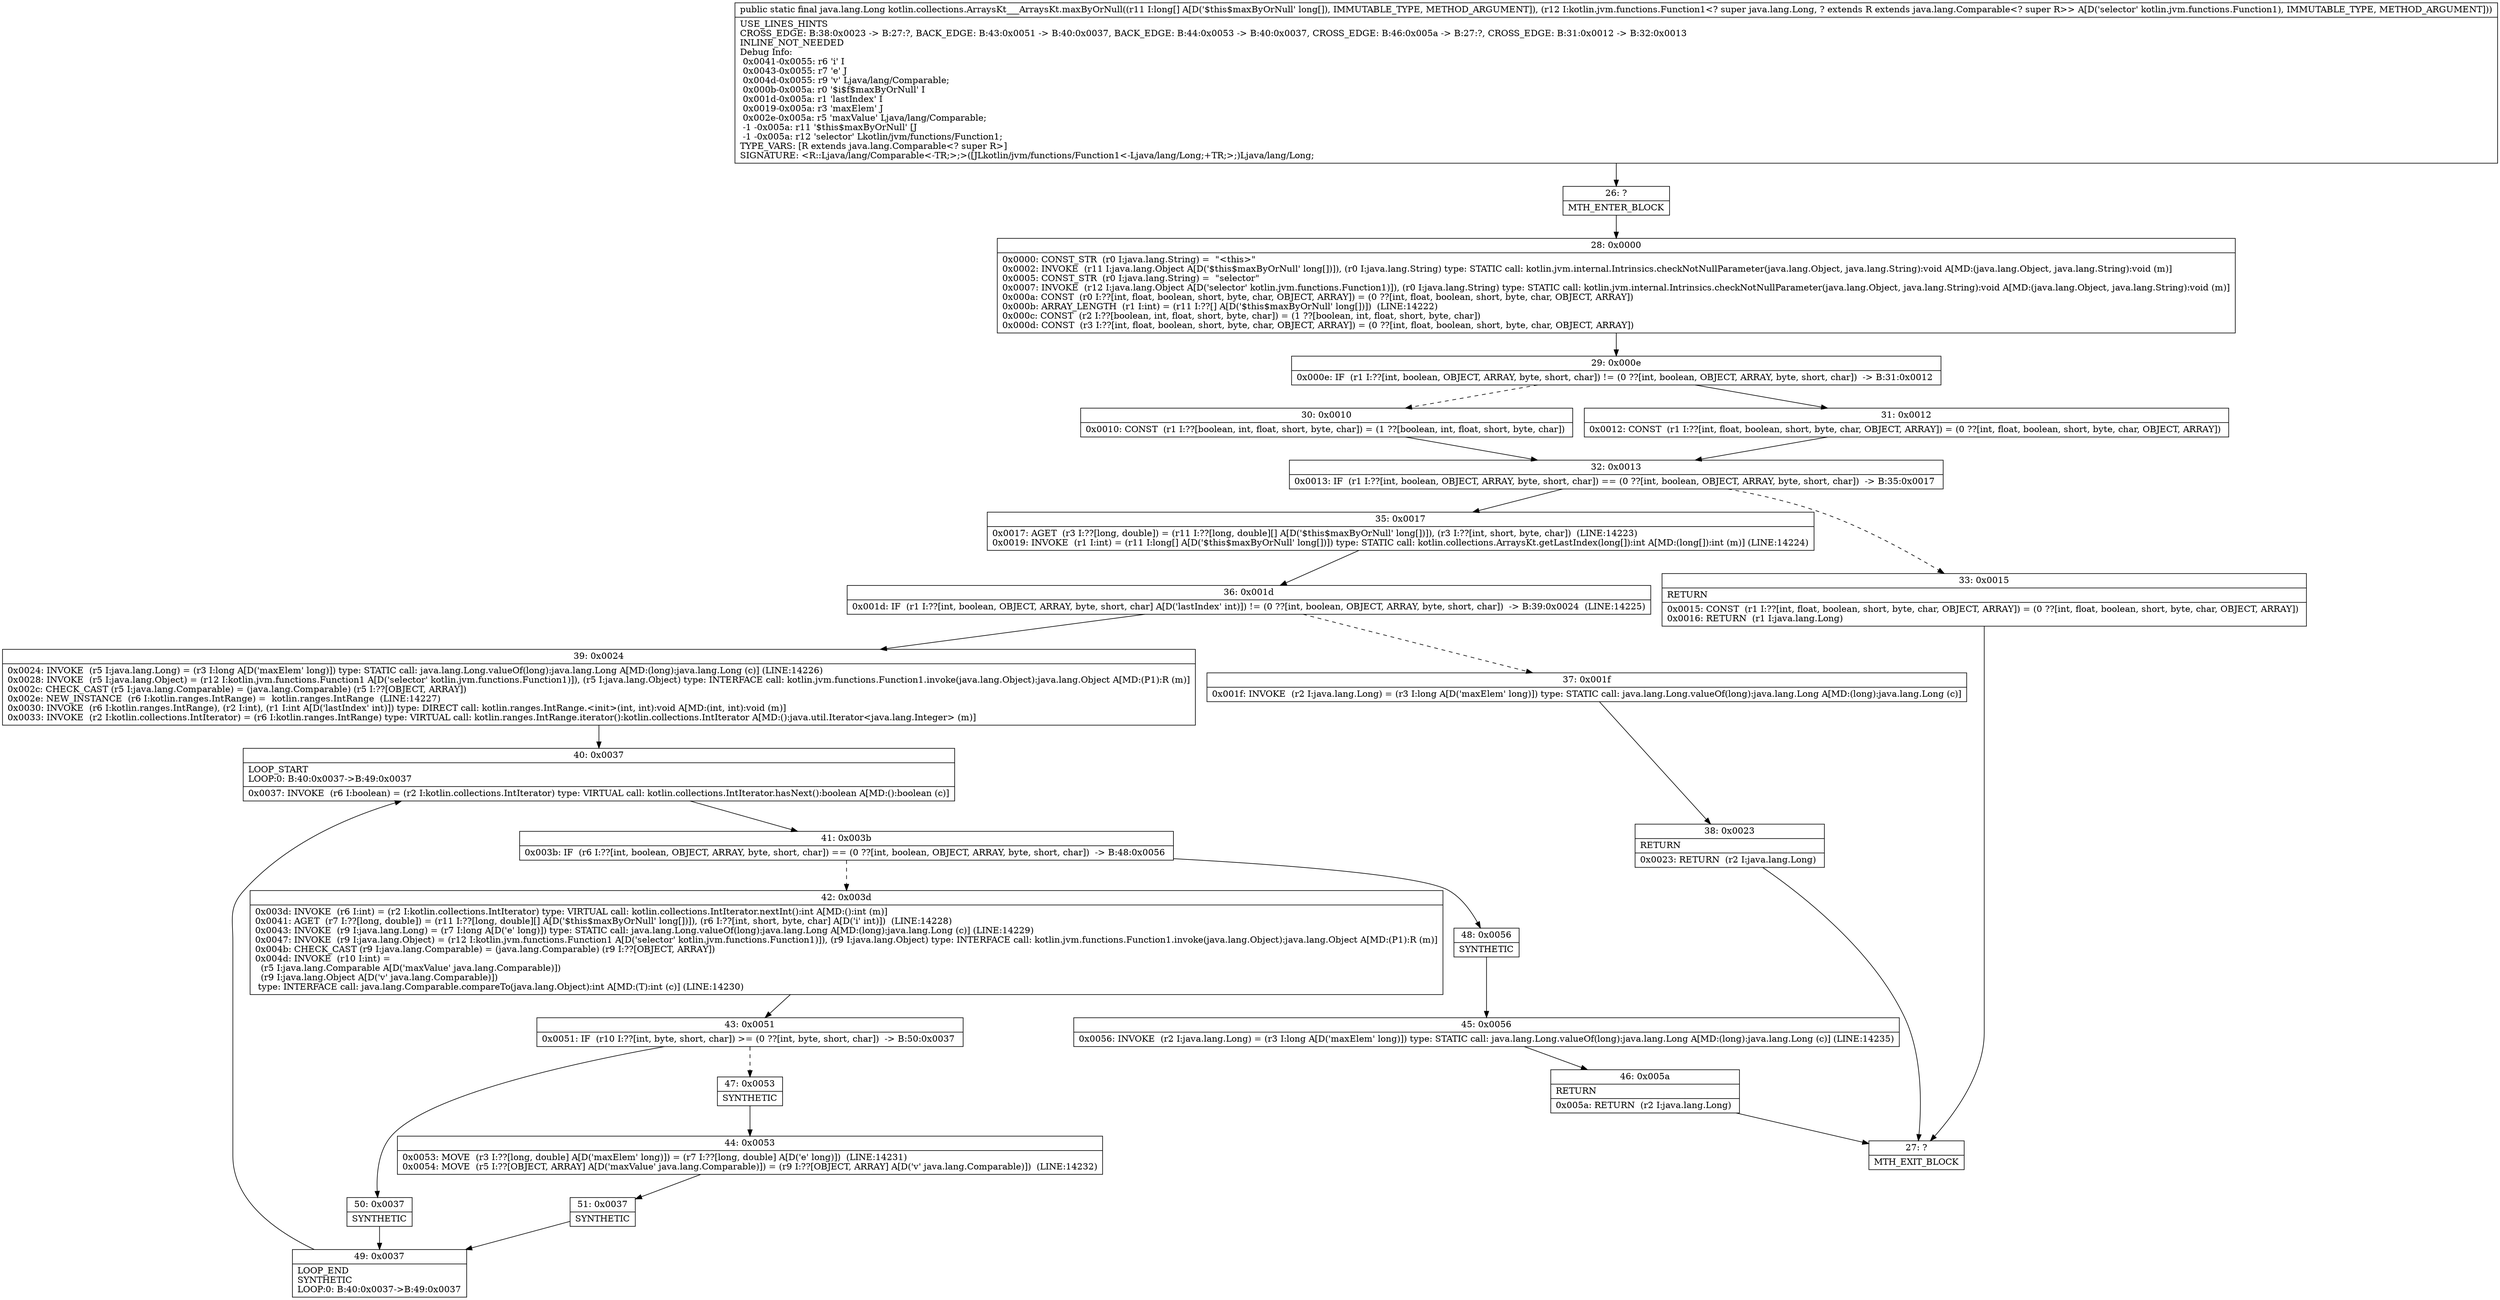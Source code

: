 digraph "CFG forkotlin.collections.ArraysKt___ArraysKt.maxByOrNull([JLkotlin\/jvm\/functions\/Function1;)Ljava\/lang\/Long;" {
Node_26 [shape=record,label="{26\:\ ?|MTH_ENTER_BLOCK\l}"];
Node_28 [shape=record,label="{28\:\ 0x0000|0x0000: CONST_STR  (r0 I:java.lang.String) =  \"\<this\>\" \l0x0002: INVOKE  (r11 I:java.lang.Object A[D('$this$maxByOrNull' long[])]), (r0 I:java.lang.String) type: STATIC call: kotlin.jvm.internal.Intrinsics.checkNotNullParameter(java.lang.Object, java.lang.String):void A[MD:(java.lang.Object, java.lang.String):void (m)]\l0x0005: CONST_STR  (r0 I:java.lang.String) =  \"selector\" \l0x0007: INVOKE  (r12 I:java.lang.Object A[D('selector' kotlin.jvm.functions.Function1)]), (r0 I:java.lang.String) type: STATIC call: kotlin.jvm.internal.Intrinsics.checkNotNullParameter(java.lang.Object, java.lang.String):void A[MD:(java.lang.Object, java.lang.String):void (m)]\l0x000a: CONST  (r0 I:??[int, float, boolean, short, byte, char, OBJECT, ARRAY]) = (0 ??[int, float, boolean, short, byte, char, OBJECT, ARRAY]) \l0x000b: ARRAY_LENGTH  (r1 I:int) = (r11 I:??[] A[D('$this$maxByOrNull' long[])])  (LINE:14222)\l0x000c: CONST  (r2 I:??[boolean, int, float, short, byte, char]) = (1 ??[boolean, int, float, short, byte, char]) \l0x000d: CONST  (r3 I:??[int, float, boolean, short, byte, char, OBJECT, ARRAY]) = (0 ??[int, float, boolean, short, byte, char, OBJECT, ARRAY]) \l}"];
Node_29 [shape=record,label="{29\:\ 0x000e|0x000e: IF  (r1 I:??[int, boolean, OBJECT, ARRAY, byte, short, char]) != (0 ??[int, boolean, OBJECT, ARRAY, byte, short, char])  \-\> B:31:0x0012 \l}"];
Node_30 [shape=record,label="{30\:\ 0x0010|0x0010: CONST  (r1 I:??[boolean, int, float, short, byte, char]) = (1 ??[boolean, int, float, short, byte, char]) \l}"];
Node_32 [shape=record,label="{32\:\ 0x0013|0x0013: IF  (r1 I:??[int, boolean, OBJECT, ARRAY, byte, short, char]) == (0 ??[int, boolean, OBJECT, ARRAY, byte, short, char])  \-\> B:35:0x0017 \l}"];
Node_33 [shape=record,label="{33\:\ 0x0015|RETURN\l|0x0015: CONST  (r1 I:??[int, float, boolean, short, byte, char, OBJECT, ARRAY]) = (0 ??[int, float, boolean, short, byte, char, OBJECT, ARRAY]) \l0x0016: RETURN  (r1 I:java.lang.Long) \l}"];
Node_27 [shape=record,label="{27\:\ ?|MTH_EXIT_BLOCK\l}"];
Node_35 [shape=record,label="{35\:\ 0x0017|0x0017: AGET  (r3 I:??[long, double]) = (r11 I:??[long, double][] A[D('$this$maxByOrNull' long[])]), (r3 I:??[int, short, byte, char])  (LINE:14223)\l0x0019: INVOKE  (r1 I:int) = (r11 I:long[] A[D('$this$maxByOrNull' long[])]) type: STATIC call: kotlin.collections.ArraysKt.getLastIndex(long[]):int A[MD:(long[]):int (m)] (LINE:14224)\l}"];
Node_36 [shape=record,label="{36\:\ 0x001d|0x001d: IF  (r1 I:??[int, boolean, OBJECT, ARRAY, byte, short, char] A[D('lastIndex' int)]) != (0 ??[int, boolean, OBJECT, ARRAY, byte, short, char])  \-\> B:39:0x0024  (LINE:14225)\l}"];
Node_37 [shape=record,label="{37\:\ 0x001f|0x001f: INVOKE  (r2 I:java.lang.Long) = (r3 I:long A[D('maxElem' long)]) type: STATIC call: java.lang.Long.valueOf(long):java.lang.Long A[MD:(long):java.lang.Long (c)]\l}"];
Node_38 [shape=record,label="{38\:\ 0x0023|RETURN\l|0x0023: RETURN  (r2 I:java.lang.Long) \l}"];
Node_39 [shape=record,label="{39\:\ 0x0024|0x0024: INVOKE  (r5 I:java.lang.Long) = (r3 I:long A[D('maxElem' long)]) type: STATIC call: java.lang.Long.valueOf(long):java.lang.Long A[MD:(long):java.lang.Long (c)] (LINE:14226)\l0x0028: INVOKE  (r5 I:java.lang.Object) = (r12 I:kotlin.jvm.functions.Function1 A[D('selector' kotlin.jvm.functions.Function1)]), (r5 I:java.lang.Object) type: INTERFACE call: kotlin.jvm.functions.Function1.invoke(java.lang.Object):java.lang.Object A[MD:(P1):R (m)]\l0x002c: CHECK_CAST (r5 I:java.lang.Comparable) = (java.lang.Comparable) (r5 I:??[OBJECT, ARRAY]) \l0x002e: NEW_INSTANCE  (r6 I:kotlin.ranges.IntRange) =  kotlin.ranges.IntRange  (LINE:14227)\l0x0030: INVOKE  (r6 I:kotlin.ranges.IntRange), (r2 I:int), (r1 I:int A[D('lastIndex' int)]) type: DIRECT call: kotlin.ranges.IntRange.\<init\>(int, int):void A[MD:(int, int):void (m)]\l0x0033: INVOKE  (r2 I:kotlin.collections.IntIterator) = (r6 I:kotlin.ranges.IntRange) type: VIRTUAL call: kotlin.ranges.IntRange.iterator():kotlin.collections.IntIterator A[MD:():java.util.Iterator\<java.lang.Integer\> (m)]\l}"];
Node_40 [shape=record,label="{40\:\ 0x0037|LOOP_START\lLOOP:0: B:40:0x0037\-\>B:49:0x0037\l|0x0037: INVOKE  (r6 I:boolean) = (r2 I:kotlin.collections.IntIterator) type: VIRTUAL call: kotlin.collections.IntIterator.hasNext():boolean A[MD:():boolean (c)]\l}"];
Node_41 [shape=record,label="{41\:\ 0x003b|0x003b: IF  (r6 I:??[int, boolean, OBJECT, ARRAY, byte, short, char]) == (0 ??[int, boolean, OBJECT, ARRAY, byte, short, char])  \-\> B:48:0x0056 \l}"];
Node_42 [shape=record,label="{42\:\ 0x003d|0x003d: INVOKE  (r6 I:int) = (r2 I:kotlin.collections.IntIterator) type: VIRTUAL call: kotlin.collections.IntIterator.nextInt():int A[MD:():int (m)]\l0x0041: AGET  (r7 I:??[long, double]) = (r11 I:??[long, double][] A[D('$this$maxByOrNull' long[])]), (r6 I:??[int, short, byte, char] A[D('i' int)])  (LINE:14228)\l0x0043: INVOKE  (r9 I:java.lang.Long) = (r7 I:long A[D('e' long)]) type: STATIC call: java.lang.Long.valueOf(long):java.lang.Long A[MD:(long):java.lang.Long (c)] (LINE:14229)\l0x0047: INVOKE  (r9 I:java.lang.Object) = (r12 I:kotlin.jvm.functions.Function1 A[D('selector' kotlin.jvm.functions.Function1)]), (r9 I:java.lang.Object) type: INTERFACE call: kotlin.jvm.functions.Function1.invoke(java.lang.Object):java.lang.Object A[MD:(P1):R (m)]\l0x004b: CHECK_CAST (r9 I:java.lang.Comparable) = (java.lang.Comparable) (r9 I:??[OBJECT, ARRAY]) \l0x004d: INVOKE  (r10 I:int) = \l  (r5 I:java.lang.Comparable A[D('maxValue' java.lang.Comparable)])\l  (r9 I:java.lang.Object A[D('v' java.lang.Comparable)])\l type: INTERFACE call: java.lang.Comparable.compareTo(java.lang.Object):int A[MD:(T):int (c)] (LINE:14230)\l}"];
Node_43 [shape=record,label="{43\:\ 0x0051|0x0051: IF  (r10 I:??[int, byte, short, char]) \>= (0 ??[int, byte, short, char])  \-\> B:50:0x0037 \l}"];
Node_47 [shape=record,label="{47\:\ 0x0053|SYNTHETIC\l}"];
Node_44 [shape=record,label="{44\:\ 0x0053|0x0053: MOVE  (r3 I:??[long, double] A[D('maxElem' long)]) = (r7 I:??[long, double] A[D('e' long)])  (LINE:14231)\l0x0054: MOVE  (r5 I:??[OBJECT, ARRAY] A[D('maxValue' java.lang.Comparable)]) = (r9 I:??[OBJECT, ARRAY] A[D('v' java.lang.Comparable)])  (LINE:14232)\l}"];
Node_51 [shape=record,label="{51\:\ 0x0037|SYNTHETIC\l}"];
Node_49 [shape=record,label="{49\:\ 0x0037|LOOP_END\lSYNTHETIC\lLOOP:0: B:40:0x0037\-\>B:49:0x0037\l}"];
Node_50 [shape=record,label="{50\:\ 0x0037|SYNTHETIC\l}"];
Node_48 [shape=record,label="{48\:\ 0x0056|SYNTHETIC\l}"];
Node_45 [shape=record,label="{45\:\ 0x0056|0x0056: INVOKE  (r2 I:java.lang.Long) = (r3 I:long A[D('maxElem' long)]) type: STATIC call: java.lang.Long.valueOf(long):java.lang.Long A[MD:(long):java.lang.Long (c)] (LINE:14235)\l}"];
Node_46 [shape=record,label="{46\:\ 0x005a|RETURN\l|0x005a: RETURN  (r2 I:java.lang.Long) \l}"];
Node_31 [shape=record,label="{31\:\ 0x0012|0x0012: CONST  (r1 I:??[int, float, boolean, short, byte, char, OBJECT, ARRAY]) = (0 ??[int, float, boolean, short, byte, char, OBJECT, ARRAY]) \l}"];
MethodNode[shape=record,label="{public static final java.lang.Long kotlin.collections.ArraysKt___ArraysKt.maxByOrNull((r11 I:long[] A[D('$this$maxByOrNull' long[]), IMMUTABLE_TYPE, METHOD_ARGUMENT]), (r12 I:kotlin.jvm.functions.Function1\<? super java.lang.Long, ? extends R extends java.lang.Comparable\<? super R\>\> A[D('selector' kotlin.jvm.functions.Function1), IMMUTABLE_TYPE, METHOD_ARGUMENT]))  | USE_LINES_HINTS\lCROSS_EDGE: B:38:0x0023 \-\> B:27:?, BACK_EDGE: B:43:0x0051 \-\> B:40:0x0037, BACK_EDGE: B:44:0x0053 \-\> B:40:0x0037, CROSS_EDGE: B:46:0x005a \-\> B:27:?, CROSS_EDGE: B:31:0x0012 \-\> B:32:0x0013\lINLINE_NOT_NEEDED\lDebug Info:\l  0x0041\-0x0055: r6 'i' I\l  0x0043\-0x0055: r7 'e' J\l  0x004d\-0x0055: r9 'v' Ljava\/lang\/Comparable;\l  0x000b\-0x005a: r0 '$i$f$maxByOrNull' I\l  0x001d\-0x005a: r1 'lastIndex' I\l  0x0019\-0x005a: r3 'maxElem' J\l  0x002e\-0x005a: r5 'maxValue' Ljava\/lang\/Comparable;\l  \-1 \-0x005a: r11 '$this$maxByOrNull' [J\l  \-1 \-0x005a: r12 'selector' Lkotlin\/jvm\/functions\/Function1;\lTYPE_VARS: [R extends java.lang.Comparable\<? super R\>]\lSIGNATURE: \<R::Ljava\/lang\/Comparable\<\-TR;\>;\>([JLkotlin\/jvm\/functions\/Function1\<\-Ljava\/lang\/Long;+TR;\>;)Ljava\/lang\/Long;\l}"];
MethodNode -> Node_26;Node_26 -> Node_28;
Node_28 -> Node_29;
Node_29 -> Node_30[style=dashed];
Node_29 -> Node_31;
Node_30 -> Node_32;
Node_32 -> Node_33[style=dashed];
Node_32 -> Node_35;
Node_33 -> Node_27;
Node_35 -> Node_36;
Node_36 -> Node_37[style=dashed];
Node_36 -> Node_39;
Node_37 -> Node_38;
Node_38 -> Node_27;
Node_39 -> Node_40;
Node_40 -> Node_41;
Node_41 -> Node_42[style=dashed];
Node_41 -> Node_48;
Node_42 -> Node_43;
Node_43 -> Node_47[style=dashed];
Node_43 -> Node_50;
Node_47 -> Node_44;
Node_44 -> Node_51;
Node_51 -> Node_49;
Node_49 -> Node_40;
Node_50 -> Node_49;
Node_48 -> Node_45;
Node_45 -> Node_46;
Node_46 -> Node_27;
Node_31 -> Node_32;
}

